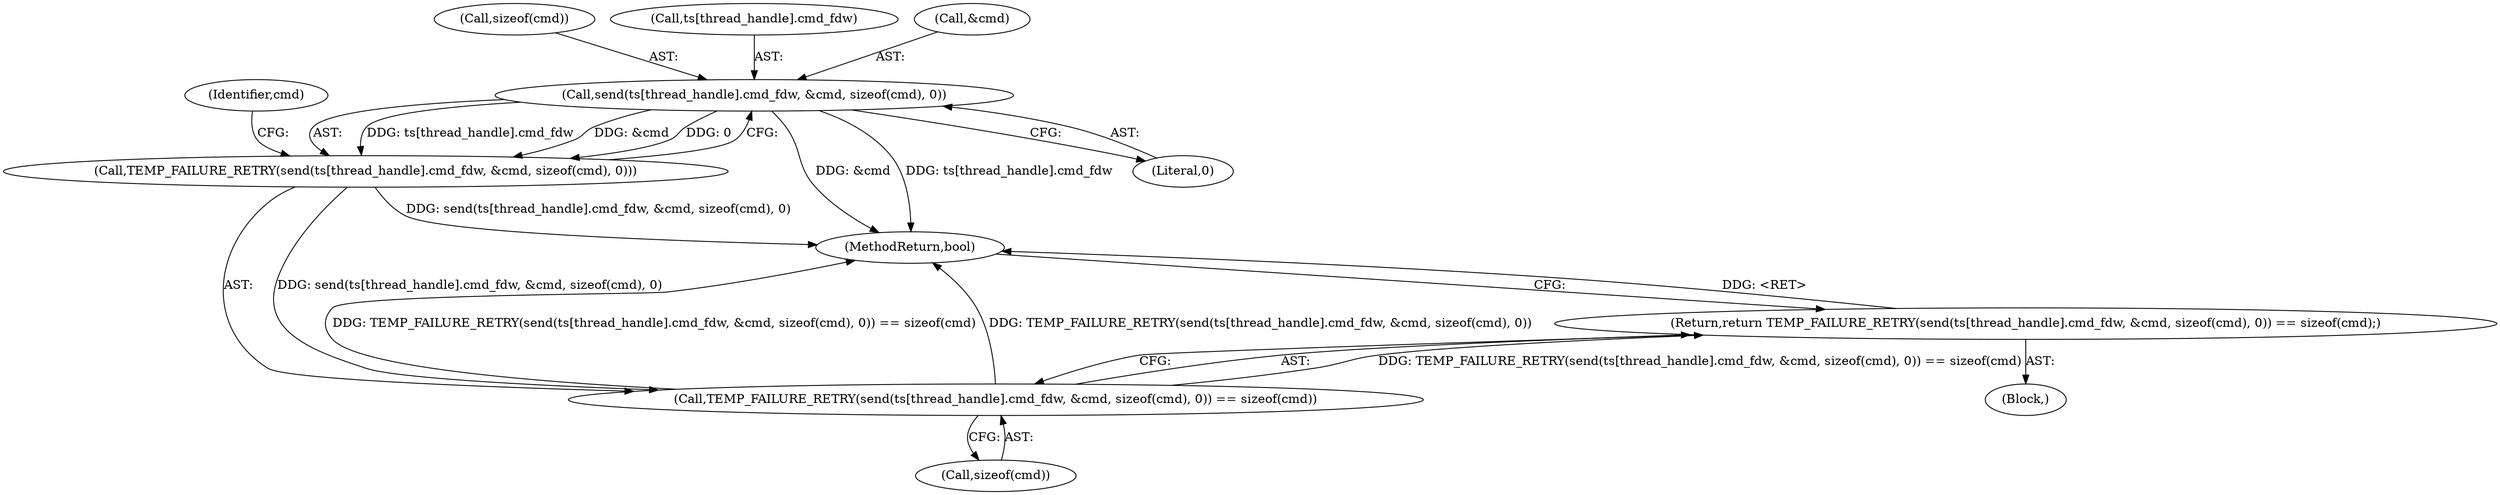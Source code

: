 digraph "0_Android_472271b153c5dc53c28beac55480a8d8434b2d5c_40@API" {
"1000136" [label="(Call,send(ts[thread_handle].cmd_fdw, &cmd, sizeof(cmd), 0))"];
"1000135" [label="(Call,TEMP_FAILURE_RETRY(send(ts[thread_handle].cmd_fdw, &cmd, sizeof(cmd), 0)))"];
"1000134" [label="(Call,TEMP_FAILURE_RETRY(send(ts[thread_handle].cmd_fdw, &cmd, sizeof(cmd), 0)) == sizeof(cmd))"];
"1000133" [label="(Return,return TEMP_FAILURE_RETRY(send(ts[thread_handle].cmd_fdw, &cmd, sizeof(cmd), 0)) == sizeof(cmd);)"];
"1000144" [label="(Call,sizeof(cmd))"];
"1000148" [label="(Identifier,cmd)"];
"1000149" [label="(MethodReturn,bool)"];
"1000136" [label="(Call,send(ts[thread_handle].cmd_fdw, &cmd, sizeof(cmd), 0))"];
"1000135" [label="(Call,TEMP_FAILURE_RETRY(send(ts[thread_handle].cmd_fdw, &cmd, sizeof(cmd), 0)))"];
"1000134" [label="(Call,TEMP_FAILURE_RETRY(send(ts[thread_handle].cmd_fdw, &cmd, sizeof(cmd), 0)) == sizeof(cmd))"];
"1000137" [label="(Call,ts[thread_handle].cmd_fdw)"];
"1000142" [label="(Call,&cmd)"];
"1000146" [label="(Literal,0)"];
"1000103" [label="(Block,)"];
"1000147" [label="(Call,sizeof(cmd))"];
"1000133" [label="(Return,return TEMP_FAILURE_RETRY(send(ts[thread_handle].cmd_fdw, &cmd, sizeof(cmd), 0)) == sizeof(cmd);)"];
"1000136" -> "1000135"  [label="AST: "];
"1000136" -> "1000146"  [label="CFG: "];
"1000137" -> "1000136"  [label="AST: "];
"1000142" -> "1000136"  [label="AST: "];
"1000144" -> "1000136"  [label="AST: "];
"1000146" -> "1000136"  [label="AST: "];
"1000135" -> "1000136"  [label="CFG: "];
"1000136" -> "1000149"  [label="DDG: &cmd"];
"1000136" -> "1000149"  [label="DDG: ts[thread_handle].cmd_fdw"];
"1000136" -> "1000135"  [label="DDG: ts[thread_handle].cmd_fdw"];
"1000136" -> "1000135"  [label="DDG: &cmd"];
"1000136" -> "1000135"  [label="DDG: 0"];
"1000135" -> "1000134"  [label="AST: "];
"1000148" -> "1000135"  [label="CFG: "];
"1000135" -> "1000149"  [label="DDG: send(ts[thread_handle].cmd_fdw, &cmd, sizeof(cmd), 0)"];
"1000135" -> "1000134"  [label="DDG: send(ts[thread_handle].cmd_fdw, &cmd, sizeof(cmd), 0)"];
"1000134" -> "1000133"  [label="AST: "];
"1000134" -> "1000147"  [label="CFG: "];
"1000147" -> "1000134"  [label="AST: "];
"1000133" -> "1000134"  [label="CFG: "];
"1000134" -> "1000149"  [label="DDG: TEMP_FAILURE_RETRY(send(ts[thread_handle].cmd_fdw, &cmd, sizeof(cmd), 0)) == sizeof(cmd)"];
"1000134" -> "1000149"  [label="DDG: TEMP_FAILURE_RETRY(send(ts[thread_handle].cmd_fdw, &cmd, sizeof(cmd), 0))"];
"1000134" -> "1000133"  [label="DDG: TEMP_FAILURE_RETRY(send(ts[thread_handle].cmd_fdw, &cmd, sizeof(cmd), 0)) == sizeof(cmd)"];
"1000133" -> "1000103"  [label="AST: "];
"1000149" -> "1000133"  [label="CFG: "];
"1000133" -> "1000149"  [label="DDG: <RET>"];
}
